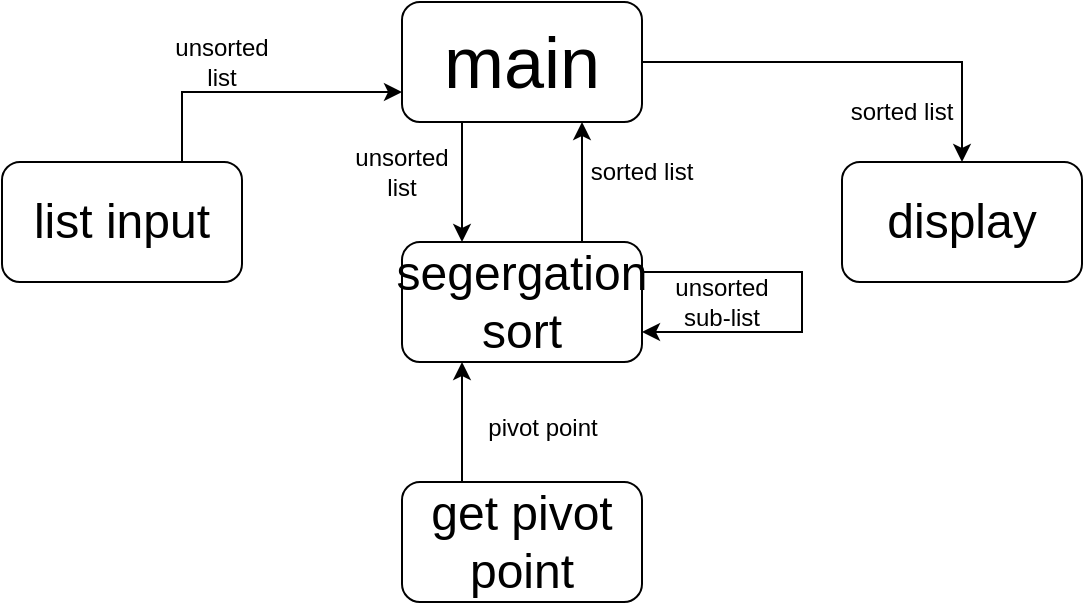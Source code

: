 <mxfile version="22.1.3" type="device">
  <diagram name="Page-1" id="uCjvzXnVf6nPP1qbb4x4">
    <mxGraphModel dx="2241" dy="1066" grid="1" gridSize="10" guides="1" tooltips="1" connect="1" arrows="1" fold="1" page="1" pageScale="1" pageWidth="850" pageHeight="1100" math="0" shadow="0">
      <root>
        <mxCell id="0" />
        <mxCell id="1" parent="0" />
        <mxCell id="A1--4IJNEpANIeUci6Tc-6" style="edgeStyle=orthogonalEdgeStyle;rounded=0;orthogonalLoop=1;jettySize=auto;html=1;exitX=0.25;exitY=1;exitDx=0;exitDy=0;entryX=0.25;entryY=0;entryDx=0;entryDy=0;" edge="1" parent="1" source="A1--4IJNEpANIeUci6Tc-1" target="A1--4IJNEpANIeUci6Tc-5">
          <mxGeometry relative="1" as="geometry" />
        </mxCell>
        <mxCell id="A1--4IJNEpANIeUci6Tc-18" style="edgeStyle=orthogonalEdgeStyle;rounded=0;orthogonalLoop=1;jettySize=auto;html=1;exitX=1;exitY=0.5;exitDx=0;exitDy=0;entryX=0.5;entryY=0;entryDx=0;entryDy=0;" edge="1" parent="1" source="A1--4IJNEpANIeUci6Tc-1" target="A1--4IJNEpANIeUci6Tc-17">
          <mxGeometry relative="1" as="geometry" />
        </mxCell>
        <mxCell id="A1--4IJNEpANIeUci6Tc-1" value="&lt;font style=&quot;font-size: 36px;&quot;&gt;main&lt;/font&gt;" style="rounded=1;whiteSpace=wrap;html=1;" vertex="1" parent="1">
          <mxGeometry x="320" y="40" width="120" height="60" as="geometry" />
        </mxCell>
        <mxCell id="A1--4IJNEpANIeUci6Tc-3" style="edgeStyle=orthogonalEdgeStyle;rounded=0;orthogonalLoop=1;jettySize=auto;html=1;exitX=0.75;exitY=0;exitDx=0;exitDy=0;entryX=0;entryY=0.75;entryDx=0;entryDy=0;" edge="1" parent="1" source="A1--4IJNEpANIeUci6Tc-2" target="A1--4IJNEpANIeUci6Tc-1">
          <mxGeometry relative="1" as="geometry" />
        </mxCell>
        <mxCell id="A1--4IJNEpANIeUci6Tc-2" value="&lt;font style=&quot;font-size: 24px;&quot;&gt;list input&lt;/font&gt;" style="rounded=1;whiteSpace=wrap;html=1;" vertex="1" parent="1">
          <mxGeometry x="120" y="120" width="120" height="60" as="geometry" />
        </mxCell>
        <mxCell id="A1--4IJNEpANIeUci6Tc-4" value="unsorted list" style="text;html=1;strokeColor=none;fillColor=none;align=center;verticalAlign=middle;whiteSpace=wrap;rounded=0;" vertex="1" parent="1">
          <mxGeometry x="200" y="55" width="60" height="30" as="geometry" />
        </mxCell>
        <mxCell id="A1--4IJNEpANIeUci6Tc-15" style="edgeStyle=orthogonalEdgeStyle;rounded=0;orthogonalLoop=1;jettySize=auto;html=1;exitX=0.75;exitY=0;exitDx=0;exitDy=0;entryX=0.75;entryY=1;entryDx=0;entryDy=0;" edge="1" parent="1" source="A1--4IJNEpANIeUci6Tc-5" target="A1--4IJNEpANIeUci6Tc-1">
          <mxGeometry relative="1" as="geometry" />
        </mxCell>
        <mxCell id="A1--4IJNEpANIeUci6Tc-5" value="&lt;font style=&quot;font-size: 24px;&quot;&gt;segergation sort&lt;/font&gt;" style="rounded=1;whiteSpace=wrap;html=1;" vertex="1" parent="1">
          <mxGeometry x="320" y="160" width="120" height="60" as="geometry" />
        </mxCell>
        <mxCell id="A1--4IJNEpANIeUci6Tc-8" value="unsorted list" style="text;html=1;strokeColor=none;fillColor=none;align=center;verticalAlign=middle;whiteSpace=wrap;rounded=0;" vertex="1" parent="1">
          <mxGeometry x="290" y="110" width="60" height="30" as="geometry" />
        </mxCell>
        <mxCell id="A1--4IJNEpANIeUci6Tc-10" style="edgeStyle=orthogonalEdgeStyle;rounded=0;orthogonalLoop=1;jettySize=auto;html=1;exitX=0.25;exitY=0;exitDx=0;exitDy=0;entryX=0.25;entryY=1;entryDx=0;entryDy=0;" edge="1" parent="1" source="A1--4IJNEpANIeUci6Tc-9" target="A1--4IJNEpANIeUci6Tc-5">
          <mxGeometry relative="1" as="geometry" />
        </mxCell>
        <mxCell id="A1--4IJNEpANIeUci6Tc-9" value="&lt;font style=&quot;font-size: 24px;&quot;&gt;get pivot point&lt;/font&gt;" style="rounded=1;whiteSpace=wrap;html=1;" vertex="1" parent="1">
          <mxGeometry x="320" y="280" width="120" height="60" as="geometry" />
        </mxCell>
        <mxCell id="A1--4IJNEpANIeUci6Tc-11" value="pivot point" style="text;html=1;align=center;verticalAlign=middle;resizable=0;points=[];autosize=1;strokeColor=none;fillColor=none;" vertex="1" parent="1">
          <mxGeometry x="350" y="238" width="80" height="30" as="geometry" />
        </mxCell>
        <mxCell id="A1--4IJNEpANIeUci6Tc-13" style="edgeStyle=orthogonalEdgeStyle;rounded=0;orthogonalLoop=1;jettySize=auto;html=1;exitX=1;exitY=0.25;exitDx=0;exitDy=0;entryX=1;entryY=0.75;entryDx=0;entryDy=0;" edge="1" parent="1" source="A1--4IJNEpANIeUci6Tc-5" target="A1--4IJNEpANIeUci6Tc-5">
          <mxGeometry relative="1" as="geometry">
            <Array as="points">
              <mxPoint x="520" y="175" />
              <mxPoint x="520" y="205" />
            </Array>
          </mxGeometry>
        </mxCell>
        <mxCell id="A1--4IJNEpANIeUci6Tc-14" value="unsorted sub-list" style="text;html=1;strokeColor=none;fillColor=none;align=center;verticalAlign=middle;whiteSpace=wrap;rounded=0;" vertex="1" parent="1">
          <mxGeometry x="450" y="175" width="60" height="30" as="geometry" />
        </mxCell>
        <mxCell id="A1--4IJNEpANIeUci6Tc-16" value="sorted list" style="text;html=1;strokeColor=none;fillColor=none;align=center;verticalAlign=middle;whiteSpace=wrap;rounded=0;" vertex="1" parent="1">
          <mxGeometry x="410" y="110" width="60" height="30" as="geometry" />
        </mxCell>
        <mxCell id="A1--4IJNEpANIeUci6Tc-17" value="&lt;font style=&quot;font-size: 24px;&quot;&gt;display&lt;br&gt;&lt;/font&gt;" style="rounded=1;whiteSpace=wrap;html=1;" vertex="1" parent="1">
          <mxGeometry x="540" y="120" width="120" height="60" as="geometry" />
        </mxCell>
        <mxCell id="A1--4IJNEpANIeUci6Tc-19" value="sorted list" style="text;html=1;strokeColor=none;fillColor=none;align=center;verticalAlign=middle;whiteSpace=wrap;rounded=0;" vertex="1" parent="1">
          <mxGeometry x="540" y="80" width="60" height="30" as="geometry" />
        </mxCell>
      </root>
    </mxGraphModel>
  </diagram>
</mxfile>
